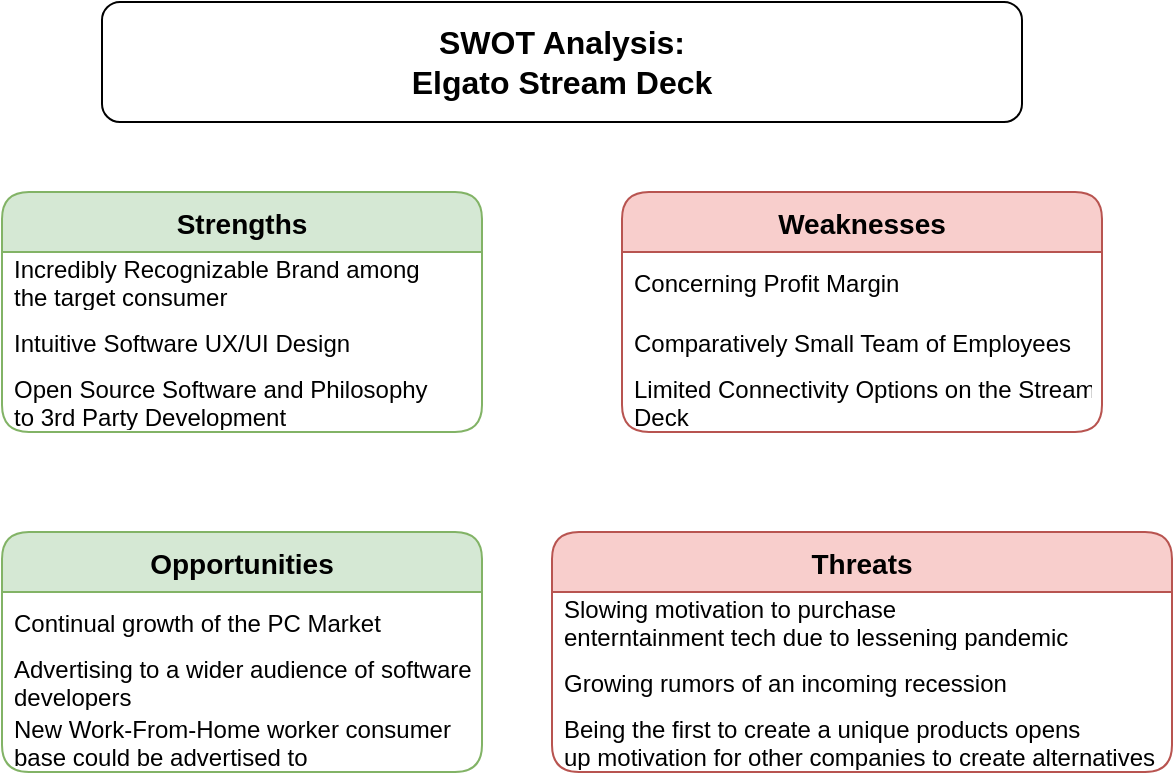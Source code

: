 <mxfile version="20.5.1" type="github">
  <diagram id="RVRFC7dzpxjQL16fAsgp" name="Page-1">
    <mxGraphModel dx="865" dy="399" grid="1" gridSize="10" guides="1" tooltips="1" connect="1" arrows="1" fold="1" page="1" pageScale="1" pageWidth="850" pageHeight="1100" background="#ffffff" math="0" shadow="0">
      <root>
        <mxCell id="0" />
        <mxCell id="1" parent="0" />
        <mxCell id="xSfGZYyBK2i3ss5zgjL4-7" value="Strengths" style="swimlane;fontStyle=1;childLayout=stackLayout;horizontal=1;startSize=30;horizontalStack=0;resizeParent=1;resizeParentMax=0;resizeLast=0;collapsible=1;marginBottom=0;fontSize=14;fillColor=#d5e8d4;strokeColor=#82b366;rounded=1;" vertex="1" parent="1">
          <mxGeometry x="130" y="105" width="240" height="120" as="geometry" />
        </mxCell>
        <mxCell id="xSfGZYyBK2i3ss5zgjL4-8" value="Incredibly Recognizable Brand among&#xa;the target consumer" style="text;strokeColor=none;fillColor=none;align=left;verticalAlign=middle;spacingLeft=4;spacingRight=4;overflow=hidden;points=[[0,0.5],[1,0.5]];portConstraint=eastwest;rotatable=0;" vertex="1" parent="xSfGZYyBK2i3ss5zgjL4-7">
          <mxGeometry y="30" width="240" height="30" as="geometry" />
        </mxCell>
        <mxCell id="xSfGZYyBK2i3ss5zgjL4-9" value="Intuitive Software UX/UI Design" style="text;strokeColor=none;fillColor=none;align=left;verticalAlign=middle;spacingLeft=4;spacingRight=4;overflow=hidden;points=[[0,0.5],[1,0.5]];portConstraint=eastwest;rotatable=0;" vertex="1" parent="xSfGZYyBK2i3ss5zgjL4-7">
          <mxGeometry y="60" width="240" height="30" as="geometry" />
        </mxCell>
        <mxCell id="xSfGZYyBK2i3ss5zgjL4-10" value="Open Source Software and Philosophy &#xa;to 3rd Party Development" style="text;strokeColor=none;fillColor=none;align=left;verticalAlign=middle;spacingLeft=4;spacingRight=4;overflow=hidden;points=[[0,0.5],[1,0.5]];portConstraint=eastwest;rotatable=0;" vertex="1" parent="xSfGZYyBK2i3ss5zgjL4-7">
          <mxGeometry y="90" width="240" height="30" as="geometry" />
        </mxCell>
        <mxCell id="xSfGZYyBK2i3ss5zgjL4-31" value="Threats" style="swimlane;fontStyle=1;childLayout=stackLayout;horizontal=1;startSize=30;horizontalStack=0;resizeParent=1;resizeParentMax=0;resizeLast=0;collapsible=1;marginBottom=0;fontSize=14;fillColor=#f8cecc;strokeColor=#b85450;rounded=1;" vertex="1" parent="1">
          <mxGeometry x="405" y="275" width="310" height="120" as="geometry" />
        </mxCell>
        <mxCell id="xSfGZYyBK2i3ss5zgjL4-32" value="Slowing motivation to purchase&#xa;enterntainment tech due to lessening pandemic" style="text;strokeColor=none;fillColor=none;align=left;verticalAlign=middle;spacingLeft=4;spacingRight=4;overflow=hidden;points=[[0,0.5],[1,0.5]];portConstraint=eastwest;rotatable=0;" vertex="1" parent="xSfGZYyBK2i3ss5zgjL4-31">
          <mxGeometry y="30" width="310" height="30" as="geometry" />
        </mxCell>
        <mxCell id="xSfGZYyBK2i3ss5zgjL4-33" value="Growing rumors of an incoming recession" style="text;strokeColor=none;fillColor=none;align=left;verticalAlign=middle;spacingLeft=4;spacingRight=4;overflow=hidden;points=[[0,0.5],[1,0.5]];portConstraint=eastwest;rotatable=0;" vertex="1" parent="xSfGZYyBK2i3ss5zgjL4-31">
          <mxGeometry y="60" width="310" height="30" as="geometry" />
        </mxCell>
        <mxCell id="xSfGZYyBK2i3ss5zgjL4-34" value="Being the first to create a unique products opens&#xa;up motivation for other companies to create alternatives" style="text;strokeColor=none;fillColor=none;align=left;verticalAlign=middle;spacingLeft=4;spacingRight=4;overflow=hidden;points=[[0,0.5],[1,0.5]];portConstraint=eastwest;rotatable=0;" vertex="1" parent="xSfGZYyBK2i3ss5zgjL4-31">
          <mxGeometry y="90" width="310" height="30" as="geometry" />
        </mxCell>
        <mxCell id="xSfGZYyBK2i3ss5zgjL4-35" value="&lt;b style=&quot;font-size: 16px;&quot;&gt;SWOT Analysis:&lt;br&gt;Elgato Stream Deck&lt;/b&gt;" style="rounded=1;whiteSpace=wrap;html=1;" vertex="1" parent="1">
          <mxGeometry x="180" y="10" width="460" height="60" as="geometry" />
        </mxCell>
        <mxCell id="xSfGZYyBK2i3ss5zgjL4-37" value="Weaknesses" style="swimlane;fontStyle=1;childLayout=stackLayout;horizontal=1;startSize=30;horizontalStack=0;resizeParent=1;resizeParentMax=0;resizeLast=0;collapsible=1;marginBottom=0;fontSize=14;fillColor=#f8cecc;strokeColor=#b85450;rounded=1;" vertex="1" parent="1">
          <mxGeometry x="440" y="105" width="240" height="120" as="geometry" />
        </mxCell>
        <mxCell id="xSfGZYyBK2i3ss5zgjL4-38" value="Concerning Profit Margin" style="text;strokeColor=none;fillColor=none;align=left;verticalAlign=middle;spacingLeft=4;spacingRight=4;overflow=hidden;points=[[0,0.5],[1,0.5]];portConstraint=eastwest;rotatable=0;" vertex="1" parent="xSfGZYyBK2i3ss5zgjL4-37">
          <mxGeometry y="30" width="240" height="30" as="geometry" />
        </mxCell>
        <mxCell id="xSfGZYyBK2i3ss5zgjL4-39" value="Comparatively Small Team of Employees" style="text;strokeColor=none;fillColor=none;align=left;verticalAlign=middle;spacingLeft=4;spacingRight=4;overflow=hidden;points=[[0,0.5],[1,0.5]];portConstraint=eastwest;rotatable=0;" vertex="1" parent="xSfGZYyBK2i3ss5zgjL4-37">
          <mxGeometry y="60" width="240" height="30" as="geometry" />
        </mxCell>
        <mxCell id="xSfGZYyBK2i3ss5zgjL4-40" value="Limited Connectivity Options on the Stream&#xa;Deck" style="text;strokeColor=none;fillColor=none;align=left;verticalAlign=middle;spacingLeft=4;spacingRight=4;overflow=hidden;points=[[0,0.5],[1,0.5]];portConstraint=eastwest;rotatable=0;" vertex="1" parent="xSfGZYyBK2i3ss5zgjL4-37">
          <mxGeometry y="90" width="240" height="30" as="geometry" />
        </mxCell>
        <mxCell id="xSfGZYyBK2i3ss5zgjL4-41" value="Opportunities" style="swimlane;fontStyle=1;childLayout=stackLayout;horizontal=1;startSize=30;horizontalStack=0;resizeParent=1;resizeParentMax=0;resizeLast=0;collapsible=1;marginBottom=0;fontSize=14;fillColor=#d5e8d4;strokeColor=#82b366;rounded=1;" vertex="1" parent="1">
          <mxGeometry x="130" y="275" width="240" height="120" as="geometry" />
        </mxCell>
        <mxCell id="xSfGZYyBK2i3ss5zgjL4-42" value="Continual growth of the PC Market" style="text;strokeColor=none;fillColor=none;align=left;verticalAlign=middle;spacingLeft=4;spacingRight=4;overflow=hidden;points=[[0,0.5],[1,0.5]];portConstraint=eastwest;rotatable=0;" vertex="1" parent="xSfGZYyBK2i3ss5zgjL4-41">
          <mxGeometry y="30" width="240" height="30" as="geometry" />
        </mxCell>
        <mxCell id="xSfGZYyBK2i3ss5zgjL4-43" value="Advertising to a wider audience of software&#xa;developers" style="text;strokeColor=none;fillColor=none;align=left;verticalAlign=middle;spacingLeft=4;spacingRight=4;overflow=hidden;points=[[0,0.5],[1,0.5]];portConstraint=eastwest;rotatable=0;" vertex="1" parent="xSfGZYyBK2i3ss5zgjL4-41">
          <mxGeometry y="60" width="240" height="30" as="geometry" />
        </mxCell>
        <mxCell id="xSfGZYyBK2i3ss5zgjL4-44" value="New Work-From-Home worker consumer&#xa;base could be advertised to" style="text;strokeColor=none;fillColor=none;align=left;verticalAlign=middle;spacingLeft=4;spacingRight=4;overflow=hidden;points=[[0,0.5],[1,0.5]];portConstraint=eastwest;rotatable=0;" vertex="1" parent="xSfGZYyBK2i3ss5zgjL4-41">
          <mxGeometry y="90" width="240" height="30" as="geometry" />
        </mxCell>
      </root>
    </mxGraphModel>
  </diagram>
</mxfile>

